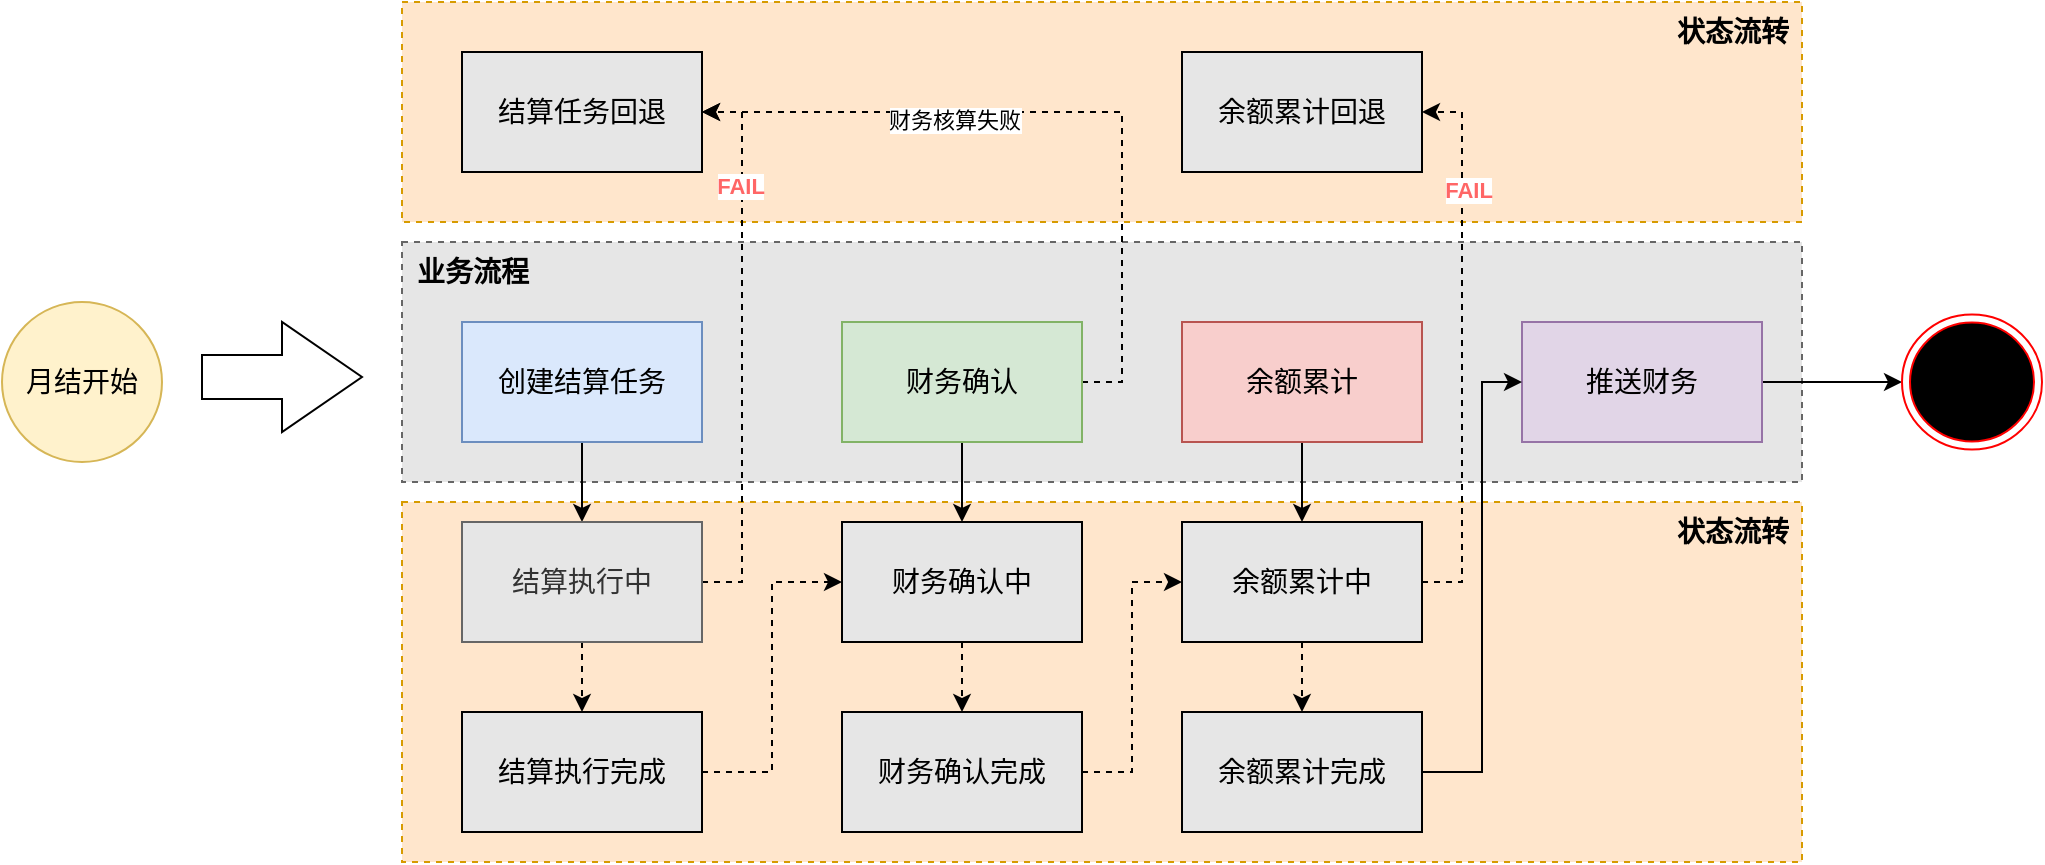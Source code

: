 <mxfile version="21.6.8" type="github">
  <diagram name="第 1 页" id="NC79ZqpoVlGhojxKWx7Q">
    <mxGraphModel dx="1434" dy="750" grid="1" gridSize="10" guides="1" tooltips="1" connect="1" arrows="1" fold="1" page="1" pageScale="1" pageWidth="827" pageHeight="1169" math="0" shadow="0">
      <root>
        <mxCell id="0" />
        <mxCell id="1" parent="0" />
        <mxCell id="oDQZZx1EkcwKya370HIR-17" value="" style="rounded=0;whiteSpace=wrap;html=1;dashed=1;fillColor=#ffe6cc;strokeColor=#d79b00;" vertex="1" parent="1">
          <mxGeometry x="220" y="170" width="700" height="110" as="geometry" />
        </mxCell>
        <mxCell id="oDQZZx1EkcwKya370HIR-16" value="" style="rounded=0;whiteSpace=wrap;html=1;dashed=1;fillColor=#ffe6cc;strokeColor=#d79b00;" vertex="1" parent="1">
          <mxGeometry x="220" y="420" width="700" height="180" as="geometry" />
        </mxCell>
        <mxCell id="oDQZZx1EkcwKya370HIR-15" value="" style="rounded=0;whiteSpace=wrap;html=1;dashed=1;fillColor=#E6E6E6;fontColor=#333333;strokeColor=#666666;" vertex="1" parent="1">
          <mxGeometry x="220" y="290" width="700" height="120" as="geometry" />
        </mxCell>
        <mxCell id="oDQZZx1EkcwKya370HIR-1" value="&lt;font style=&quot;font-size: 14px;&quot;&gt;月结开始&lt;/font&gt;" style="ellipse;whiteSpace=wrap;html=1;aspect=fixed;fillColor=#fff2cc;strokeColor=#d6b656;" vertex="1" parent="1">
          <mxGeometry x="20" y="320" width="80" height="80" as="geometry" />
        </mxCell>
        <mxCell id="oDQZZx1EkcwKya370HIR-20" style="edgeStyle=orthogonalEdgeStyle;rounded=0;orthogonalLoop=1;jettySize=auto;html=1;exitX=0.5;exitY=1;exitDx=0;exitDy=0;" edge="1" parent="1" source="oDQZZx1EkcwKya370HIR-2" target="oDQZZx1EkcwKya370HIR-7">
          <mxGeometry relative="1" as="geometry" />
        </mxCell>
        <mxCell id="oDQZZx1EkcwKya370HIR-2" value="&lt;font style=&quot;font-size: 14px;&quot;&gt;创建结算任务&lt;/font&gt;" style="rounded=0;whiteSpace=wrap;html=1;fillColor=#dae8fc;strokeColor=#6c8ebf;" vertex="1" parent="1">
          <mxGeometry x="250" y="330" width="120" height="60" as="geometry" />
        </mxCell>
        <mxCell id="oDQZZx1EkcwKya370HIR-22" style="edgeStyle=orthogonalEdgeStyle;rounded=0;orthogonalLoop=1;jettySize=auto;html=1;exitX=0.5;exitY=1;exitDx=0;exitDy=0;entryX=0.5;entryY=0;entryDx=0;entryDy=0;" edge="1" parent="1" source="oDQZZx1EkcwKya370HIR-3" target="oDQZZx1EkcwKya370HIR-6">
          <mxGeometry relative="1" as="geometry" />
        </mxCell>
        <mxCell id="oDQZZx1EkcwKya370HIR-34" style="edgeStyle=orthogonalEdgeStyle;rounded=0;orthogonalLoop=1;jettySize=auto;html=1;exitX=1;exitY=0.5;exitDx=0;exitDy=0;entryX=1;entryY=0.5;entryDx=0;entryDy=0;dashed=1;" edge="1" parent="1" source="oDQZZx1EkcwKya370HIR-3" target="oDQZZx1EkcwKya370HIR-12">
          <mxGeometry relative="1" as="geometry" />
        </mxCell>
        <mxCell id="oDQZZx1EkcwKya370HIR-38" value="财务核算失败" style="edgeLabel;html=1;align=center;verticalAlign=middle;resizable=0;points=[];" vertex="1" connectable="0" parent="oDQZZx1EkcwKya370HIR-34">
          <mxGeometry x="0.31" y="4" relative="1" as="geometry">
            <mxPoint as="offset" />
          </mxGeometry>
        </mxCell>
        <mxCell id="oDQZZx1EkcwKya370HIR-3" value="&lt;font style=&quot;font-size: 14px;&quot;&gt;财务确认&lt;/font&gt;" style="rounded=0;whiteSpace=wrap;html=1;fillColor=#d5e8d4;strokeColor=#82b366;" vertex="1" parent="1">
          <mxGeometry x="440" y="330" width="120" height="60" as="geometry" />
        </mxCell>
        <mxCell id="oDQZZx1EkcwKya370HIR-23" style="edgeStyle=orthogonalEdgeStyle;rounded=0;orthogonalLoop=1;jettySize=auto;html=1;exitX=0.5;exitY=1;exitDx=0;exitDy=0;entryX=0.5;entryY=0;entryDx=0;entryDy=0;" edge="1" parent="1" source="oDQZZx1EkcwKya370HIR-4" target="oDQZZx1EkcwKya370HIR-10">
          <mxGeometry relative="1" as="geometry" />
        </mxCell>
        <mxCell id="oDQZZx1EkcwKya370HIR-4" value="&lt;font style=&quot;font-size: 14px;&quot;&gt;余额累计&lt;/font&gt;" style="rounded=0;whiteSpace=wrap;html=1;fillColor=#f8cecc;strokeColor=#b85450;" vertex="1" parent="1">
          <mxGeometry x="610" y="330" width="120" height="60" as="geometry" />
        </mxCell>
        <mxCell id="oDQZZx1EkcwKya370HIR-26" style="edgeStyle=orthogonalEdgeStyle;rounded=0;orthogonalLoop=1;jettySize=auto;html=1;exitX=1;exitY=0.5;exitDx=0;exitDy=0;entryX=0;entryY=0.5;entryDx=0;entryDy=0;" edge="1" parent="1" source="oDQZZx1EkcwKya370HIR-5" target="oDQZZx1EkcwKya370HIR-25">
          <mxGeometry relative="1" as="geometry" />
        </mxCell>
        <mxCell id="oDQZZx1EkcwKya370HIR-5" value="&lt;font style=&quot;font-size: 14px;&quot;&gt;推送财务&lt;/font&gt;" style="rounded=0;whiteSpace=wrap;html=1;fillColor=#e1d5e7;strokeColor=#9673a6;" vertex="1" parent="1">
          <mxGeometry x="780" y="330" width="120" height="60" as="geometry" />
        </mxCell>
        <mxCell id="oDQZZx1EkcwKya370HIR-31" style="edgeStyle=orthogonalEdgeStyle;rounded=0;orthogonalLoop=1;jettySize=auto;html=1;exitX=0.5;exitY=1;exitDx=0;exitDy=0;entryX=0.5;entryY=0;entryDx=0;entryDy=0;dashed=1;" edge="1" parent="1" source="oDQZZx1EkcwKya370HIR-6" target="oDQZZx1EkcwKya370HIR-8">
          <mxGeometry relative="1" as="geometry" />
        </mxCell>
        <mxCell id="oDQZZx1EkcwKya370HIR-6" value="&lt;font style=&quot;font-size: 14px;&quot;&gt;财务确认中&lt;/font&gt;" style="rounded=0;whiteSpace=wrap;html=1;fillColor=#E6E6E6;" vertex="1" parent="1">
          <mxGeometry x="440" y="430" width="120" height="60" as="geometry" />
        </mxCell>
        <mxCell id="oDQZZx1EkcwKya370HIR-21" style="edgeStyle=orthogonalEdgeStyle;rounded=0;orthogonalLoop=1;jettySize=auto;html=1;exitX=1;exitY=0.5;exitDx=0;exitDy=0;entryX=1;entryY=0.5;entryDx=0;entryDy=0;dashed=1;" edge="1" parent="1" source="oDQZZx1EkcwKya370HIR-7" target="oDQZZx1EkcwKya370HIR-12">
          <mxGeometry relative="1" as="geometry" />
        </mxCell>
        <mxCell id="oDQZZx1EkcwKya370HIR-36" value="&lt;font color=&quot;#ff6666&quot;&gt;&lt;b&gt;FAIL&lt;/b&gt;&lt;/font&gt;" style="edgeLabel;html=1;align=center;verticalAlign=middle;resizable=0;points=[];" vertex="1" connectable="0" parent="oDQZZx1EkcwKya370HIR-21">
          <mxGeometry x="0.586" y="1" relative="1" as="geometry">
            <mxPoint as="offset" />
          </mxGeometry>
        </mxCell>
        <mxCell id="oDQZZx1EkcwKya370HIR-29" style="edgeStyle=orthogonalEdgeStyle;rounded=0;orthogonalLoop=1;jettySize=auto;html=1;exitX=0.5;exitY=1;exitDx=0;exitDy=0;entryX=0.5;entryY=0;entryDx=0;entryDy=0;dashed=1;" edge="1" parent="1" source="oDQZZx1EkcwKya370HIR-7" target="oDQZZx1EkcwKya370HIR-9">
          <mxGeometry relative="1" as="geometry" />
        </mxCell>
        <mxCell id="oDQZZx1EkcwKya370HIR-7" value="&lt;font style=&quot;font-size: 14px;&quot;&gt;结算执行中&lt;/font&gt;" style="rounded=0;whiteSpace=wrap;html=1;fillColor=#E6E6E6;fontColor=#333333;strokeColor=#666666;" vertex="1" parent="1">
          <mxGeometry x="250" y="430" width="120" height="60" as="geometry" />
        </mxCell>
        <mxCell id="oDQZZx1EkcwKya370HIR-32" style="edgeStyle=orthogonalEdgeStyle;rounded=0;orthogonalLoop=1;jettySize=auto;html=1;exitX=1;exitY=0.5;exitDx=0;exitDy=0;entryX=0;entryY=0.5;entryDx=0;entryDy=0;dashed=1;" edge="1" parent="1" source="oDQZZx1EkcwKya370HIR-8" target="oDQZZx1EkcwKya370HIR-10">
          <mxGeometry relative="1" as="geometry" />
        </mxCell>
        <mxCell id="oDQZZx1EkcwKya370HIR-8" value="&lt;font style=&quot;font-size: 14px;&quot;&gt;财务确认完成&lt;/font&gt;" style="rounded=0;whiteSpace=wrap;html=1;fillColor=#E6E6E6;" vertex="1" parent="1">
          <mxGeometry x="440" y="525" width="120" height="60" as="geometry" />
        </mxCell>
        <mxCell id="oDQZZx1EkcwKya370HIR-30" style="edgeStyle=orthogonalEdgeStyle;rounded=0;orthogonalLoop=1;jettySize=auto;html=1;exitX=1;exitY=0.5;exitDx=0;exitDy=0;entryX=0;entryY=0.5;entryDx=0;entryDy=0;dashed=1;" edge="1" parent="1" source="oDQZZx1EkcwKya370HIR-9" target="oDQZZx1EkcwKya370HIR-6">
          <mxGeometry relative="1" as="geometry" />
        </mxCell>
        <mxCell id="oDQZZx1EkcwKya370HIR-9" value="&lt;font style=&quot;font-size: 14px;&quot;&gt;结算执行完成&lt;/font&gt;" style="rounded=0;whiteSpace=wrap;html=1;fillColor=#E6E6E6;" vertex="1" parent="1">
          <mxGeometry x="250" y="525" width="120" height="60" as="geometry" />
        </mxCell>
        <mxCell id="oDQZZx1EkcwKya370HIR-33" style="edgeStyle=orthogonalEdgeStyle;rounded=0;orthogonalLoop=1;jettySize=auto;html=1;exitX=0.5;exitY=1;exitDx=0;exitDy=0;entryX=0.5;entryY=0;entryDx=0;entryDy=0;dashed=1;" edge="1" parent="1" source="oDQZZx1EkcwKya370HIR-10" target="oDQZZx1EkcwKya370HIR-11">
          <mxGeometry relative="1" as="geometry" />
        </mxCell>
        <mxCell id="oDQZZx1EkcwKya370HIR-35" style="edgeStyle=orthogonalEdgeStyle;rounded=0;orthogonalLoop=1;jettySize=auto;html=1;exitX=1;exitY=0.5;exitDx=0;exitDy=0;entryX=1;entryY=0.5;entryDx=0;entryDy=0;dashed=1;" edge="1" parent="1" source="oDQZZx1EkcwKya370HIR-10" target="oDQZZx1EkcwKya370HIR-14">
          <mxGeometry relative="1" as="geometry" />
        </mxCell>
        <mxCell id="oDQZZx1EkcwKya370HIR-37" value="&lt;font color=&quot;#ff6666&quot;&gt;&lt;b&gt;FAIL&lt;/b&gt;&lt;/font&gt;" style="edgeLabel;html=1;align=center;verticalAlign=middle;resizable=0;points=[];" vertex="1" connectable="0" parent="oDQZZx1EkcwKya370HIR-35">
          <mxGeometry x="0.571" y="-3" relative="1" as="geometry">
            <mxPoint as="offset" />
          </mxGeometry>
        </mxCell>
        <mxCell id="oDQZZx1EkcwKya370HIR-10" value="&lt;font style=&quot;font-size: 14px;&quot;&gt;余额累计中&lt;/font&gt;" style="rounded=0;whiteSpace=wrap;html=1;fillColor=#E6E6E6;" vertex="1" parent="1">
          <mxGeometry x="610" y="430" width="120" height="60" as="geometry" />
        </mxCell>
        <mxCell id="oDQZZx1EkcwKya370HIR-24" style="edgeStyle=orthogonalEdgeStyle;rounded=0;orthogonalLoop=1;jettySize=auto;html=1;exitX=1;exitY=0.5;exitDx=0;exitDy=0;entryX=0;entryY=0.5;entryDx=0;entryDy=0;" edge="1" parent="1" source="oDQZZx1EkcwKya370HIR-11" target="oDQZZx1EkcwKya370HIR-5">
          <mxGeometry relative="1" as="geometry">
            <Array as="points">
              <mxPoint x="760" y="555" />
              <mxPoint x="760" y="360" />
            </Array>
          </mxGeometry>
        </mxCell>
        <mxCell id="oDQZZx1EkcwKya370HIR-11" value="&lt;font style=&quot;font-size: 14px;&quot;&gt;余额累计完成&lt;/font&gt;" style="rounded=0;whiteSpace=wrap;html=1;fillColor=#E6E6E6;" vertex="1" parent="1">
          <mxGeometry x="610" y="525" width="120" height="60" as="geometry" />
        </mxCell>
        <mxCell id="oDQZZx1EkcwKya370HIR-12" value="&lt;font style=&quot;font-size: 14px;&quot;&gt;结算任务回退&lt;/font&gt;" style="rounded=0;whiteSpace=wrap;html=1;fillColor=#E6E6E6;" vertex="1" parent="1">
          <mxGeometry x="250" y="195" width="120" height="60" as="geometry" />
        </mxCell>
        <mxCell id="oDQZZx1EkcwKya370HIR-14" value="&lt;font style=&quot;font-size: 14px;&quot;&gt;余额累计回退&lt;/font&gt;" style="rounded=0;whiteSpace=wrap;html=1;fillColor=#E6E6E6;" vertex="1" parent="1">
          <mxGeometry x="610" y="195" width="120" height="60" as="geometry" />
        </mxCell>
        <mxCell id="oDQZZx1EkcwKya370HIR-18" value="&lt;font style=&quot;font-size: 14px;&quot;&gt;&lt;b&gt;业务流程&lt;/b&gt;&lt;/font&gt;" style="text;html=1;align=center;verticalAlign=middle;resizable=0;points=[];autosize=1;strokeColor=none;fillColor=none;" vertex="1" parent="1">
          <mxGeometry x="215" y="290" width="80" height="30" as="geometry" />
        </mxCell>
        <mxCell id="oDQZZx1EkcwKya370HIR-19" value="" style="html=1;shadow=0;dashed=0;align=center;verticalAlign=middle;shape=mxgraph.arrows2.arrow;dy=0.6;dx=40;notch=0;" vertex="1" parent="1">
          <mxGeometry x="120" y="330" width="80" height="55" as="geometry" />
        </mxCell>
        <mxCell id="oDQZZx1EkcwKya370HIR-25" value="" style="ellipse;html=1;shape=endState;fillColor=#000000;strokeColor=#ff0000;" vertex="1" parent="1">
          <mxGeometry x="970" y="326.25" width="70" height="67.5" as="geometry" />
        </mxCell>
        <mxCell id="oDQZZx1EkcwKya370HIR-27" value="&lt;b&gt;&lt;font style=&quot;font-size: 14px;&quot;&gt;状态流转&lt;/font&gt;&lt;/b&gt;" style="text;html=1;align=center;verticalAlign=middle;resizable=0;points=[];autosize=1;strokeColor=none;fillColor=none;" vertex="1" parent="1">
          <mxGeometry x="845" y="420" width="80" height="30" as="geometry" />
        </mxCell>
        <mxCell id="oDQZZx1EkcwKya370HIR-28" value="&lt;font style=&quot;font-size: 14px;&quot;&gt;&lt;b&gt;状态流转&lt;/b&gt;&lt;/font&gt;" style="text;html=1;align=center;verticalAlign=middle;resizable=0;points=[];autosize=1;strokeColor=none;fillColor=none;" vertex="1" parent="1">
          <mxGeometry x="845" y="170" width="80" height="30" as="geometry" />
        </mxCell>
      </root>
    </mxGraphModel>
  </diagram>
</mxfile>
